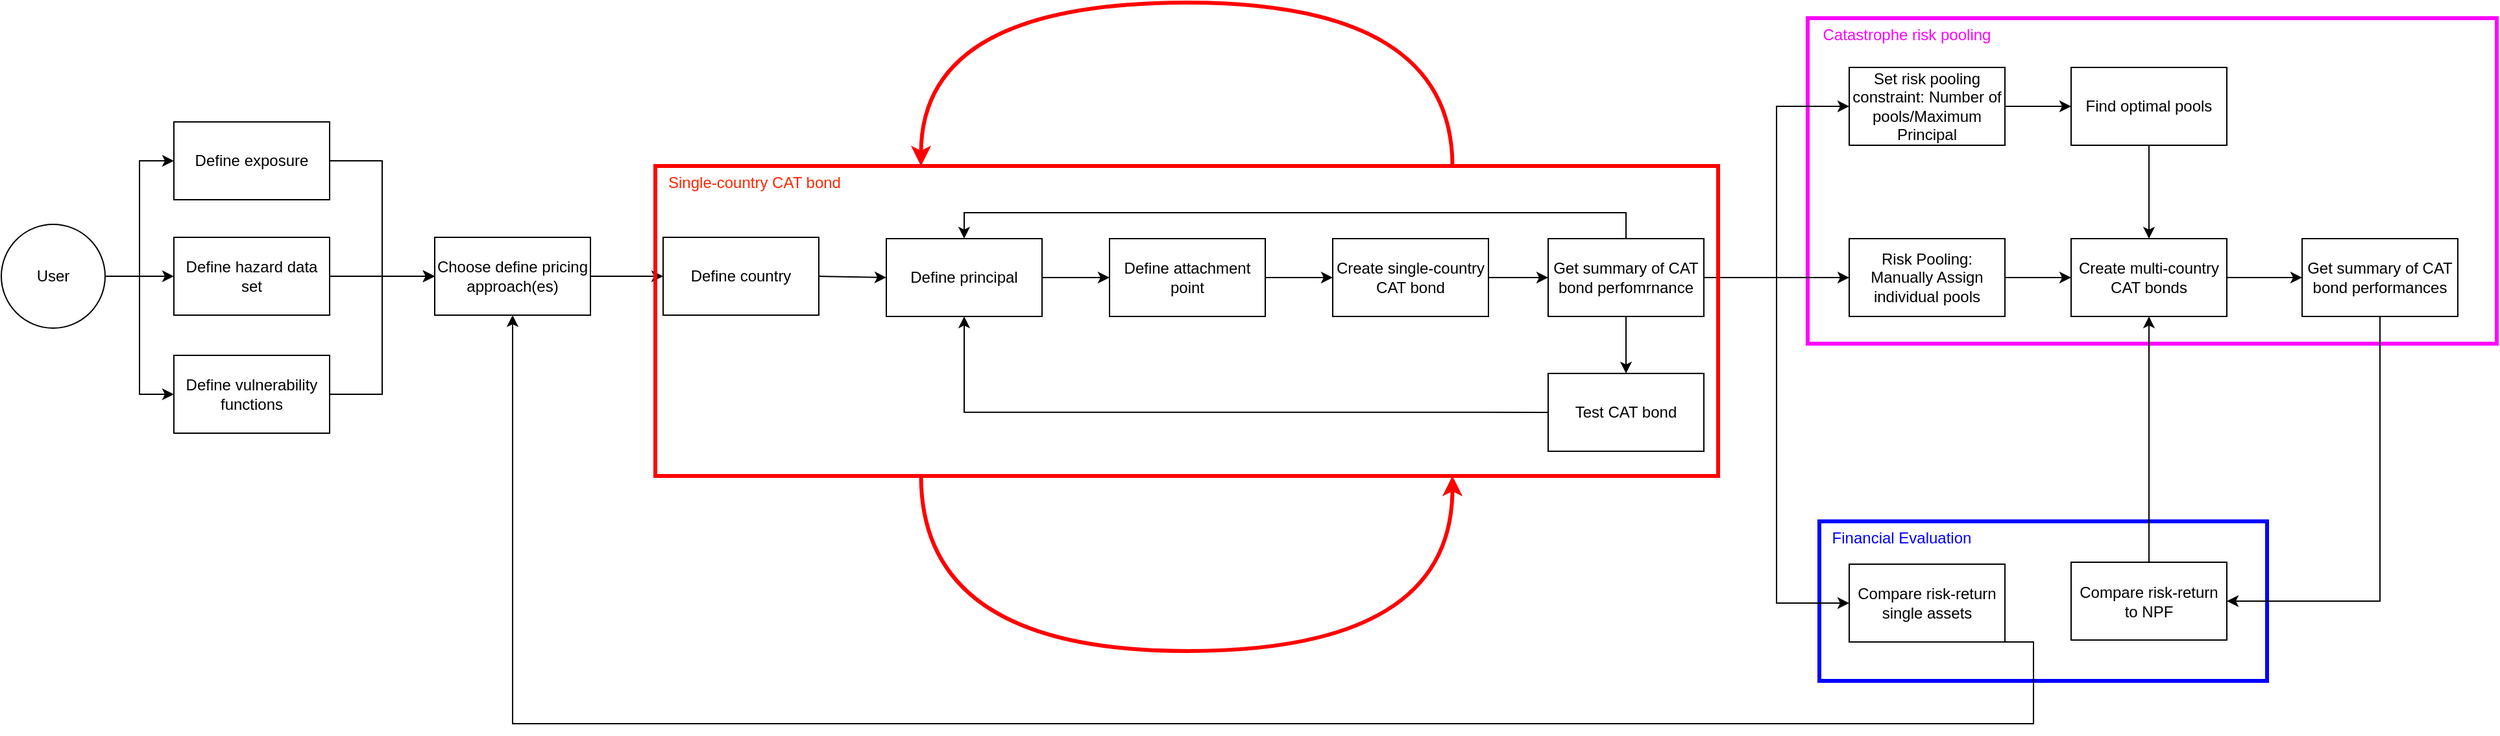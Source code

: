 <mxfile version="28.0.7">
  <diagram name="Page-1" id="58TnTUvLrnlwUTc3l9yy">
    <mxGraphModel dx="1355" dy="634" grid="0" gridSize="10" guides="1" tooltips="1" connect="1" arrows="1" fold="1" page="1" pageScale="1" pageWidth="1169" pageHeight="827" math="0" shadow="0">
      <root>
        <mxCell id="0" />
        <mxCell id="1" parent="0" />
        <mxCell id="uXUigXS2xP6fc7sogGcN-3" value="" style="rounded=0;whiteSpace=wrap;html=1;fillColor=none;strokeColor=#FF00FF;strokeWidth=3;" vertex="1" parent="1">
          <mxGeometry x="1439" y="216" width="531" height="251" as="geometry" />
        </mxCell>
        <mxCell id="uXUigXS2xP6fc7sogGcN-8" value="" style="rounded=0;whiteSpace=wrap;html=1;fillColor=none;strokeColor=#0000FF;strokeWidth=3;" vertex="1" parent="1">
          <mxGeometry x="1448" y="604" width="345" height="123" as="geometry" />
        </mxCell>
        <mxCell id="uXUigXS2xP6fc7sogGcN-12" style="edgeStyle=orthogonalEdgeStyle;curved=1;rounded=0;orthogonalLoop=1;jettySize=auto;html=1;exitX=1;exitY=0.5;exitDx=0;exitDy=0;entryX=0;entryY=0.5;entryDx=0;entryDy=0;" edge="1" parent="1" source="mLufBUS968L27i-inKiL-1" target="uXUigXS2xP6fc7sogGcN-10">
          <mxGeometry relative="1" as="geometry" />
        </mxCell>
        <mxCell id="uXUigXS2xP6fc7sogGcN-13" style="edgeStyle=orthogonalEdgeStyle;rounded=0;orthogonalLoop=1;jettySize=auto;html=1;exitX=1;exitY=0.5;exitDx=0;exitDy=0;entryX=0;entryY=0.5;entryDx=0;entryDy=0;" edge="1" parent="1" source="mLufBUS968L27i-inKiL-1" target="uXUigXS2xP6fc7sogGcN-11">
          <mxGeometry relative="1" as="geometry" />
        </mxCell>
        <mxCell id="uXUigXS2xP6fc7sogGcN-14" style="edgeStyle=orthogonalEdgeStyle;rounded=0;orthogonalLoop=1;jettySize=auto;html=1;exitX=1;exitY=0.5;exitDx=0;exitDy=0;entryX=0;entryY=0.5;entryDx=0;entryDy=0;" edge="1" parent="1" source="mLufBUS968L27i-inKiL-1" target="mLufBUS968L27i-inKiL-4">
          <mxGeometry relative="1" as="geometry" />
        </mxCell>
        <mxCell id="mLufBUS968L27i-inKiL-1" value="User" style="ellipse;whiteSpace=wrap;html=1;aspect=fixed;" parent="1" vertex="1">
          <mxGeometry x="47" y="375" width="80" height="80" as="geometry" />
        </mxCell>
        <mxCell id="mLufBUS968L27i-inKiL-3" value="Define country" style="rounded=0;whiteSpace=wrap;html=1;" parent="1" vertex="1">
          <mxGeometry x="557" y="385" width="120" height="60" as="geometry" />
        </mxCell>
        <mxCell id="Jjy30lpmHw-r-rbmwBUX-8" style="edgeStyle=orthogonalEdgeStyle;rounded=0;orthogonalLoop=1;jettySize=auto;html=1;exitX=1;exitY=0.5;exitDx=0;exitDy=0;entryX=0;entryY=0.5;entryDx=0;entryDy=0;" parent="1" source="mLufBUS968L27i-inKiL-4" target="mLufBUS968L27i-inKiL-33" edge="1">
          <mxGeometry relative="1" as="geometry" />
        </mxCell>
        <mxCell id="mLufBUS968L27i-inKiL-4" value="Define exposure" style="rounded=0;whiteSpace=wrap;html=1;" parent="1" vertex="1">
          <mxGeometry x="180" y="296" width="120" height="60" as="geometry" />
        </mxCell>
        <mxCell id="Jjy30lpmHw-r-rbmwBUX-7" style="edgeStyle=orthogonalEdgeStyle;rounded=0;orthogonalLoop=1;jettySize=auto;html=1;exitX=1;exitY=0.5;exitDx=0;exitDy=0;entryX=0;entryY=0.5;entryDx=0;entryDy=0;" parent="1" source="mLufBUS968L27i-inKiL-5" target="mLufBUS968L27i-inKiL-15" edge="1">
          <mxGeometry relative="1" as="geometry" />
        </mxCell>
        <mxCell id="mLufBUS968L27i-inKiL-5" value="Define attachment point" style="rounded=0;whiteSpace=wrap;html=1;" parent="1" vertex="1">
          <mxGeometry x="901" y="386" width="120" height="60" as="geometry" />
        </mxCell>
        <mxCell id="mLufBUS968L27i-inKiL-6" value="Define principal" style="rounded=0;whiteSpace=wrap;html=1;" parent="1" vertex="1">
          <mxGeometry x="729" y="386" width="120" height="60" as="geometry" />
        </mxCell>
        <mxCell id="mLufBUS968L27i-inKiL-64" style="edgeStyle=orthogonalEdgeStyle;rounded=0;orthogonalLoop=1;jettySize=auto;html=1;exitX=0.5;exitY=1;exitDx=0;exitDy=0;entryX=0.5;entryY=0;entryDx=0;entryDy=0;" parent="1" source="mLufBUS968L27i-inKiL-8" target="mLufBUS968L27i-inKiL-45" edge="1">
          <mxGeometry relative="1" as="geometry" />
        </mxCell>
        <mxCell id="mLufBUS968L27i-inKiL-8" value="Find optimal pools" style="rounded=0;whiteSpace=wrap;html=1;" parent="1" vertex="1">
          <mxGeometry x="1642" y="254" width="120" height="60" as="geometry" />
        </mxCell>
        <mxCell id="uXUigXS2xP6fc7sogGcN-18" style="edgeStyle=orthogonalEdgeStyle;rounded=0;orthogonalLoop=1;jettySize=auto;html=1;exitX=0.5;exitY=1;exitDx=0;exitDy=0;entryX=0.5;entryY=1;entryDx=0;entryDy=0;" edge="1" parent="1" source="mLufBUS968L27i-inKiL-10" target="mLufBUS968L27i-inKiL-33">
          <mxGeometry relative="1" as="geometry">
            <mxPoint x="441" y="475" as="targetPoint" />
            <Array as="points">
              <mxPoint x="1613" y="760" />
              <mxPoint x="441" y="760" />
            </Array>
          </mxGeometry>
        </mxCell>
        <mxCell id="mLufBUS968L27i-inKiL-10" value="Compare risk-return single assets" style="rounded=0;whiteSpace=wrap;html=1;" parent="1" vertex="1">
          <mxGeometry x="1471" y="637" width="120" height="60" as="geometry" />
        </mxCell>
        <mxCell id="mLufBUS968L27i-inKiL-62" style="edgeStyle=orthogonalEdgeStyle;rounded=0;orthogonalLoop=1;jettySize=auto;html=1;exitX=0;exitY=0.5;exitDx=0;exitDy=0;entryX=0.5;entryY=1;entryDx=0;entryDy=0;" parent="1" source="mLufBUS968L27i-inKiL-12" target="mLufBUS968L27i-inKiL-6" edge="1">
          <mxGeometry relative="1" as="geometry" />
        </mxCell>
        <mxCell id="mLufBUS968L27i-inKiL-12" value="Test CAT bond" style="rounded=0;whiteSpace=wrap;html=1;" parent="1" vertex="1">
          <mxGeometry x="1239" y="489.94" width="120" height="60" as="geometry" />
        </mxCell>
        <mxCell id="mLufBUS968L27i-inKiL-52" style="edgeStyle=orthogonalEdgeStyle;rounded=0;orthogonalLoop=1;jettySize=auto;html=1;exitX=1;exitY=0.5;exitDx=0;exitDy=0;entryX=0;entryY=0.5;entryDx=0;entryDy=0;" parent="1" source="mLufBUS968L27i-inKiL-14" target="mLufBUS968L27i-inKiL-8" edge="1">
          <mxGeometry relative="1" as="geometry">
            <mxPoint x="1652" y="284" as="targetPoint" />
          </mxGeometry>
        </mxCell>
        <mxCell id="mLufBUS968L27i-inKiL-14" value="Set risk pooling constraint: Number of pools/Maximum Principal" style="rounded=0;whiteSpace=wrap;html=1;" parent="1" vertex="1">
          <mxGeometry x="1471" y="254" width="120" height="60" as="geometry" />
        </mxCell>
        <mxCell id="mLufBUS968L27i-inKiL-15" value="Create single-country CAT bond" style="rounded=0;whiteSpace=wrap;html=1;" parent="1" vertex="1">
          <mxGeometry x="1073" y="386" width="120" height="60" as="geometry" />
        </mxCell>
        <mxCell id="mLufBUS968L27i-inKiL-61" style="edgeStyle=orthogonalEdgeStyle;rounded=0;orthogonalLoop=1;jettySize=auto;html=1;exitX=0.5;exitY=0;exitDx=0;exitDy=0;entryX=0.5;entryY=0;entryDx=0;entryDy=0;" parent="1" source="mLufBUS968L27i-inKiL-21" target="mLufBUS968L27i-inKiL-6" edge="1">
          <mxGeometry relative="1" as="geometry" />
        </mxCell>
        <mxCell id="mLufBUS968L27i-inKiL-63" style="edgeStyle=orthogonalEdgeStyle;rounded=0;orthogonalLoop=1;jettySize=auto;html=1;exitX=1;exitY=0.5;exitDx=0;exitDy=0;entryX=0;entryY=0.5;entryDx=0;entryDy=0;" parent="1" source="mLufBUS968L27i-inKiL-21" target="mLufBUS968L27i-inKiL-10" edge="1">
          <mxGeometry relative="1" as="geometry" />
        </mxCell>
        <mxCell id="mLufBUS968L27i-inKiL-21" value="Get summary of CAT bond perfomrnance" style="rounded=0;whiteSpace=wrap;html=1;" parent="1" vertex="1">
          <mxGeometry x="1239" y="386" width="120" height="60" as="geometry" />
        </mxCell>
        <mxCell id="mLufBUS968L27i-inKiL-23" value="" style="endArrow=classic;html=1;rounded=0;exitX=1;exitY=0.5;exitDx=0;exitDy=0;entryX=0;entryY=0.5;entryDx=0;entryDy=0;" parent="1" source="mLufBUS968L27i-inKiL-3" target="mLufBUS968L27i-inKiL-6" edge="1">
          <mxGeometry width="50" height="50" relative="1" as="geometry">
            <mxPoint x="1026" y="582.94" as="sourcePoint" />
            <mxPoint x="1288" y="482.94" as="targetPoint" />
          </mxGeometry>
        </mxCell>
        <mxCell id="mLufBUS968L27i-inKiL-24" value="" style="endArrow=classic;html=1;rounded=0;entryX=0;entryY=0.5;entryDx=0;entryDy=0;exitX=1;exitY=0.5;exitDx=0;exitDy=0;" parent="1" target="mLufBUS968L27i-inKiL-5" edge="1" source="mLufBUS968L27i-inKiL-6">
          <mxGeometry width="50" height="50" relative="1" as="geometry">
            <mxPoint x="844" y="411.94" as="sourcePoint" />
            <mxPoint x="749" y="403.94" as="targetPoint" />
          </mxGeometry>
        </mxCell>
        <mxCell id="mLufBUS968L27i-inKiL-27" value="" style="endArrow=classic;html=1;rounded=0;exitX=1;exitY=0.5;exitDx=0;exitDy=0;entryX=0;entryY=0.5;entryDx=0;entryDy=0;" parent="1" source="mLufBUS968L27i-inKiL-15" target="mLufBUS968L27i-inKiL-21" edge="1">
          <mxGeometry width="50" height="50" relative="1" as="geometry">
            <mxPoint x="1097" y="468.94" as="sourcePoint" />
            <mxPoint x="1154" y="468.94" as="targetPoint" />
          </mxGeometry>
        </mxCell>
        <mxCell id="mLufBUS968L27i-inKiL-28" value="" style="endArrow=classic;html=1;rounded=0;exitX=0.5;exitY=1;exitDx=0;exitDy=0;entryX=0.5;entryY=0;entryDx=0;entryDy=0;" parent="1" source="mLufBUS968L27i-inKiL-21" target="mLufBUS968L27i-inKiL-12" edge="1">
          <mxGeometry width="50" height="50" relative="1" as="geometry">
            <mxPoint x="1374" y="542.94" as="sourcePoint" />
            <mxPoint x="1446" y="465.94" as="targetPoint" />
          </mxGeometry>
        </mxCell>
        <mxCell id="Jjy30lpmHw-r-rbmwBUX-5" style="edgeStyle=orthogonalEdgeStyle;rounded=0;orthogonalLoop=1;jettySize=auto;html=1;exitX=1;exitY=0.5;exitDx=0;exitDy=0;entryX=0;entryY=0.5;entryDx=0;entryDy=0;" parent="1" source="mLufBUS968L27i-inKiL-33" target="mLufBUS968L27i-inKiL-3" edge="1">
          <mxGeometry relative="1" as="geometry">
            <mxPoint x="556" y="415" as="targetPoint" />
          </mxGeometry>
        </mxCell>
        <mxCell id="mLufBUS968L27i-inKiL-33" value="Choose define pricing approach(es)" style="rounded=0;whiteSpace=wrap;html=1;" parent="1" vertex="1">
          <mxGeometry x="381" y="385" width="120" height="60" as="geometry" />
        </mxCell>
        <mxCell id="mLufBUS968L27i-inKiL-50" style="edgeStyle=orthogonalEdgeStyle;rounded=0;orthogonalLoop=1;jettySize=auto;html=1;entryX=0;entryY=0.5;entryDx=0;entryDy=0;exitX=1;exitY=0.5;exitDx=0;exitDy=0;" parent="1" source="mLufBUS968L27i-inKiL-21" target="mLufBUS968L27i-inKiL-48" edge="1">
          <mxGeometry relative="1" as="geometry">
            <mxPoint x="1212" y="247" as="sourcePoint" />
          </mxGeometry>
        </mxCell>
        <mxCell id="mLufBUS968L27i-inKiL-51" style="edgeStyle=orthogonalEdgeStyle;rounded=0;orthogonalLoop=1;jettySize=auto;html=1;exitX=1;exitY=0.5;exitDx=0;exitDy=0;entryX=0;entryY=0.5;entryDx=0;entryDy=0;" parent="1" source="mLufBUS968L27i-inKiL-21" target="mLufBUS968L27i-inKiL-14" edge="1">
          <mxGeometry relative="1" as="geometry">
            <mxPoint x="1212" y="247" as="sourcePoint" />
          </mxGeometry>
        </mxCell>
        <mxCell id="mLufBUS968L27i-inKiL-56" style="edgeStyle=orthogonalEdgeStyle;rounded=0;orthogonalLoop=1;jettySize=auto;html=1;exitX=1;exitY=0.5;exitDx=0;exitDy=0;entryX=0;entryY=0.5;entryDx=0;entryDy=0;" parent="1" source="mLufBUS968L27i-inKiL-45" target="mLufBUS968L27i-inKiL-46" edge="1">
          <mxGeometry relative="1" as="geometry" />
        </mxCell>
        <mxCell id="mLufBUS968L27i-inKiL-45" value="Create multi-country CAT bonds" style="rounded=0;whiteSpace=wrap;html=1;" parent="1" vertex="1">
          <mxGeometry x="1642" y="386" width="120" height="60" as="geometry" />
        </mxCell>
        <mxCell id="mLufBUS968L27i-inKiL-57" style="edgeStyle=orthogonalEdgeStyle;rounded=0;orthogonalLoop=1;jettySize=auto;html=1;exitX=0.5;exitY=1;exitDx=0;exitDy=0;entryX=1;entryY=0.5;entryDx=0;entryDy=0;" parent="1" source="mLufBUS968L27i-inKiL-46" target="uXUigXS2xP6fc7sogGcN-7" edge="1">
          <mxGeometry relative="1" as="geometry" />
        </mxCell>
        <mxCell id="mLufBUS968L27i-inKiL-46" value="Get summary of CAT bond performances" style="rounded=0;whiteSpace=wrap;html=1;" parent="1" vertex="1">
          <mxGeometry x="1820" y="386" width="120" height="60" as="geometry" />
        </mxCell>
        <mxCell id="mLufBUS968L27i-inKiL-55" style="edgeStyle=orthogonalEdgeStyle;rounded=0;orthogonalLoop=1;jettySize=auto;html=1;exitX=1;exitY=0.5;exitDx=0;exitDy=0;entryX=0;entryY=0.5;entryDx=0;entryDy=0;" parent="1" source="mLufBUS968L27i-inKiL-48" target="mLufBUS968L27i-inKiL-45" edge="1">
          <mxGeometry relative="1" as="geometry" />
        </mxCell>
        <mxCell id="mLufBUS968L27i-inKiL-48" value="Risk Pooling: Manually Assign individual pools" style="rounded=0;whiteSpace=wrap;html=1;" parent="1" vertex="1">
          <mxGeometry x="1471" y="386" width="120" height="60" as="geometry" />
        </mxCell>
        <mxCell id="uXUigXS2xP6fc7sogGcN-1" value="" style="rounded=0;whiteSpace=wrap;html=1;fillColor=none;strokeColor=#FF0000;strokeWidth=3;" vertex="1" parent="1">
          <mxGeometry x="551" y="330" width="819" height="239" as="geometry" />
        </mxCell>
        <mxCell id="uXUigXS2xP6fc7sogGcN-2" value="&lt;span style=&quot;color: light-dark(rgb(255, 38, 0), rgb(237, 237, 237));&quot;&gt;Single-country CAT bond&lt;/span&gt;" style="text;html=1;align=center;verticalAlign=middle;resizable=0;points=[];autosize=1;strokeColor=none;fillColor=none;" vertex="1" parent="1">
          <mxGeometry x="551" y="330" width="151" height="26" as="geometry" />
        </mxCell>
        <mxCell id="uXUigXS2xP6fc7sogGcN-4" value="&lt;font&gt;&lt;span style=&quot;caret-color: rgb(255, 38, 0); color: rgb(255, 0, 255);&quot;&gt;Catastrophe risk pooling&lt;/span&gt;&lt;/font&gt;" style="text;html=1;align=center;verticalAlign=middle;resizable=0;points=[];autosize=1;strokeColor=none;fillColor=none;" vertex="1" parent="1">
          <mxGeometry x="1441" y="216" width="147" height="26" as="geometry" />
        </mxCell>
        <mxCell id="uXUigXS2xP6fc7sogGcN-5" style="edgeStyle=orthogonalEdgeStyle;curved=1;rounded=0;orthogonalLoop=1;jettySize=auto;html=1;exitX=0.75;exitY=0;exitDx=0;exitDy=0;entryX=0.25;entryY=0;entryDx=0;entryDy=0;strokeColor=#FF0000;strokeWidth=3;" edge="1" parent="1" source="uXUigXS2xP6fc7sogGcN-1" target="uXUigXS2xP6fc7sogGcN-1">
          <mxGeometry relative="1" as="geometry">
            <Array as="points">
              <mxPoint x="1165" y="204" />
              <mxPoint x="756" y="204" />
            </Array>
          </mxGeometry>
        </mxCell>
        <mxCell id="uXUigXS2xP6fc7sogGcN-6" style="edgeStyle=orthogonalEdgeStyle;curved=1;rounded=0;orthogonalLoop=1;jettySize=auto;html=1;exitX=0.25;exitY=1;exitDx=0;exitDy=0;entryX=0.75;entryY=1;entryDx=0;entryDy=0;strokeColor=#FF0000;strokeWidth=3;" edge="1" parent="1" source="uXUigXS2xP6fc7sogGcN-1" target="uXUigXS2xP6fc7sogGcN-1">
          <mxGeometry relative="1" as="geometry">
            <mxPoint x="1217" y="364" as="sourcePoint" />
            <mxPoint x="808" y="364" as="targetPoint" />
            <Array as="points">
              <mxPoint x="756" y="704" />
              <mxPoint x="1165" y="704" />
            </Array>
          </mxGeometry>
        </mxCell>
        <mxCell id="uXUigXS2xP6fc7sogGcN-21" style="edgeStyle=orthogonalEdgeStyle;rounded=0;orthogonalLoop=1;jettySize=auto;html=1;exitX=0.5;exitY=0;exitDx=0;exitDy=0;entryX=0.5;entryY=1;entryDx=0;entryDy=0;" edge="1" parent="1" source="uXUigXS2xP6fc7sogGcN-7" target="mLufBUS968L27i-inKiL-45">
          <mxGeometry relative="1" as="geometry" />
        </mxCell>
        <mxCell id="uXUigXS2xP6fc7sogGcN-7" value="Compare risk-return to NPF" style="rounded=0;whiteSpace=wrap;html=1;" vertex="1" parent="1">
          <mxGeometry x="1642" y="635.5" width="120" height="60" as="geometry" />
        </mxCell>
        <mxCell id="uXUigXS2xP6fc7sogGcN-9" value="&lt;font&gt;&lt;span style=&quot;caret-color: rgb(255, 38, 0); color: rgb(0, 0, 255);&quot;&gt;Financial Evaluation&lt;/span&gt;&lt;/font&gt;" style="text;html=1;align=center;verticalAlign=middle;resizable=0;points=[];autosize=1;strokeColor=none;fillColor=none;" vertex="1" parent="1">
          <mxGeometry x="1448" y="604" width="125" height="26" as="geometry" />
        </mxCell>
        <mxCell id="uXUigXS2xP6fc7sogGcN-15" style="edgeStyle=orthogonalEdgeStyle;curved=1;rounded=0;orthogonalLoop=1;jettySize=auto;html=1;exitX=1;exitY=0.5;exitDx=0;exitDy=0;entryX=0;entryY=0.5;entryDx=0;entryDy=0;" edge="1" parent="1" source="uXUigXS2xP6fc7sogGcN-10" target="mLufBUS968L27i-inKiL-33">
          <mxGeometry relative="1" as="geometry" />
        </mxCell>
        <mxCell id="uXUigXS2xP6fc7sogGcN-10" value="Define hazard data set" style="rounded=0;whiteSpace=wrap;html=1;" vertex="1" parent="1">
          <mxGeometry x="180" y="385" width="120" height="60" as="geometry" />
        </mxCell>
        <mxCell id="uXUigXS2xP6fc7sogGcN-17" style="edgeStyle=orthogonalEdgeStyle;rounded=0;orthogonalLoop=1;jettySize=auto;html=1;exitX=1;exitY=0.5;exitDx=0;exitDy=0;entryX=0;entryY=0.5;entryDx=0;entryDy=0;" edge="1" parent="1" source="uXUigXS2xP6fc7sogGcN-11" target="mLufBUS968L27i-inKiL-33">
          <mxGeometry relative="1" as="geometry" />
        </mxCell>
        <mxCell id="uXUigXS2xP6fc7sogGcN-11" value="Define vulnerability functions" style="rounded=0;whiteSpace=wrap;html=1;" vertex="1" parent="1">
          <mxGeometry x="180" y="476" width="120" height="60" as="geometry" />
        </mxCell>
      </root>
    </mxGraphModel>
  </diagram>
</mxfile>
